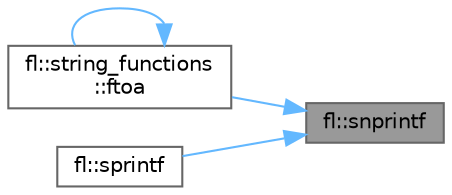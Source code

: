 digraph "fl::snprintf"
{
 // INTERACTIVE_SVG=YES
 // LATEX_PDF_SIZE
  bgcolor="transparent";
  edge [fontname=Helvetica,fontsize=10,labelfontname=Helvetica,labelfontsize=10];
  node [fontname=Helvetica,fontsize=10,shape=box,height=0.2,width=0.4];
  rankdir="RL";
  Node1 [id="Node000001",label="fl::snprintf",height=0.2,width=0.4,color="gray40", fillcolor="grey60", style="filled", fontcolor="black",tooltip="Snprintf-like formatting function that writes to a buffer."];
  Node1 -> Node2 [id="edge1_Node000001_Node000002",dir="back",color="steelblue1",style="solid",tooltip=" "];
  Node2 [id="Node000002",label="fl::string_functions\l::ftoa",height=0.2,width=0.4,color="grey40", fillcolor="white", style="filled",URL="$d7/d59/namespacefl_1_1string__functions_a3035606f27c66a3ff8d69c4ab9ceed91.html#a3035606f27c66a3ff8d69c4ab9ceed91",tooltip=" "];
  Node2 -> Node2 [id="edge2_Node000002_Node000002",dir="back",color="steelblue1",style="solid",tooltip=" "];
  Node1 -> Node3 [id="edge3_Node000001_Node000003",dir="back",color="steelblue1",style="solid",tooltip=" "];
  Node3 [id="Node000003",label="fl::sprintf",height=0.2,width=0.4,color="grey40", fillcolor="white", style="filled",URL="$d4/d36/namespacefl_adc62a432c3fb00cb9e525abc16dea757.html#adc62a432c3fb00cb9e525abc16dea757",tooltip="Sprintf-like formatting function that writes to a buffer."];
}
